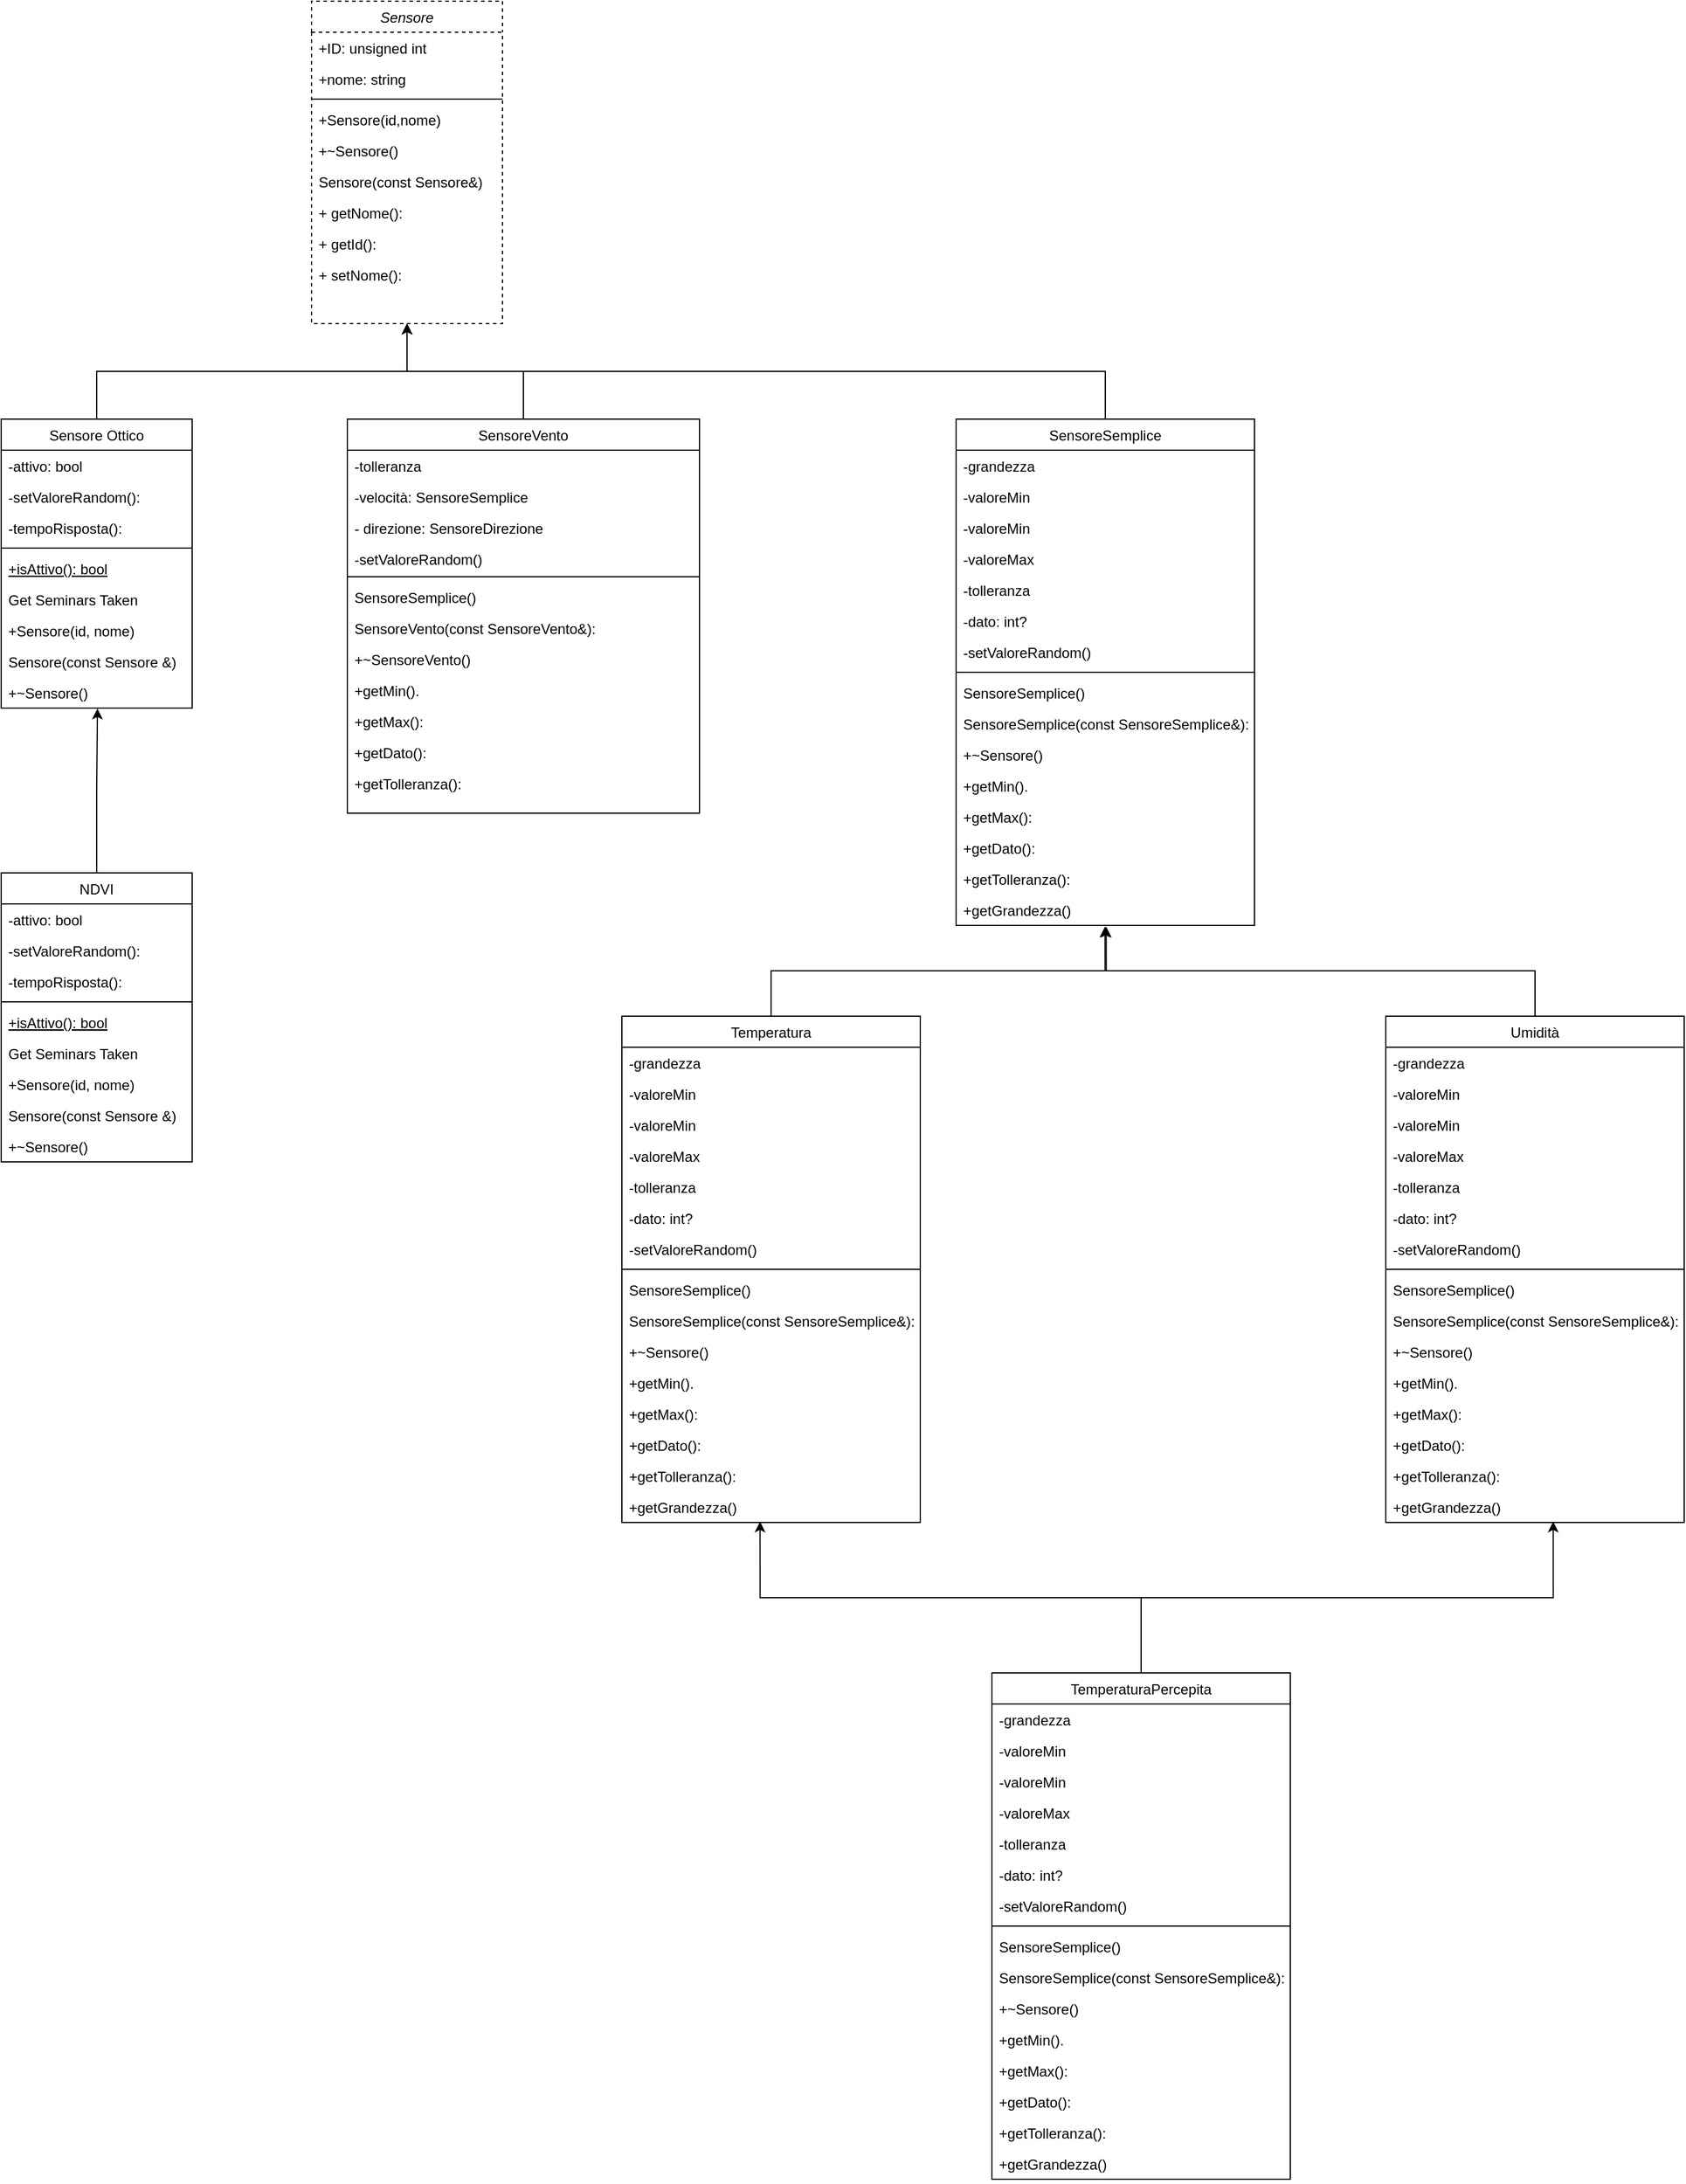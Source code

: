 <mxfile version="24.3.1" type="github">
  <diagram id="C5RBs43oDa-KdzZeNtuy" name="Page-1">
    <mxGraphModel dx="2074" dy="746" grid="1" gridSize="10" guides="1" tooltips="1" connect="1" arrows="1" fold="1" page="1" pageScale="1" pageWidth="827" pageHeight="1169" math="0" shadow="0">
      <root>
        <mxCell id="WIyWlLk6GJQsqaUBKTNV-0" />
        <mxCell id="WIyWlLk6GJQsqaUBKTNV-1" parent="WIyWlLk6GJQsqaUBKTNV-0" />
        <mxCell id="zkfFHV4jXpPFQw0GAbJ--0" value="Sensore" style="swimlane;fontStyle=2;align=center;verticalAlign=top;childLayout=stackLayout;horizontal=1;startSize=26;horizontalStack=0;resizeParent=1;resizeLast=0;collapsible=1;marginBottom=0;rounded=0;shadow=0;strokeWidth=1;dashed=1;" parent="WIyWlLk6GJQsqaUBKTNV-1" vertex="1">
          <mxGeometry x="390" y="50" width="160" height="270" as="geometry">
            <mxRectangle x="230" y="140" width="160" height="26" as="alternateBounds" />
          </mxGeometry>
        </mxCell>
        <mxCell id="zkfFHV4jXpPFQw0GAbJ--1" value="+ID: unsigned int" style="text;align=left;verticalAlign=top;spacingLeft=4;spacingRight=4;overflow=hidden;rotatable=0;points=[[0,0.5],[1,0.5]];portConstraint=eastwest;" parent="zkfFHV4jXpPFQw0GAbJ--0" vertex="1">
          <mxGeometry y="26" width="160" height="26" as="geometry" />
        </mxCell>
        <mxCell id="zkfFHV4jXpPFQw0GAbJ--2" value="+nome: string" style="text;align=left;verticalAlign=top;spacingLeft=4;spacingRight=4;overflow=hidden;rotatable=0;points=[[0,0.5],[1,0.5]];portConstraint=eastwest;rounded=0;shadow=0;html=0;" parent="zkfFHV4jXpPFQw0GAbJ--0" vertex="1">
          <mxGeometry y="52" width="160" height="26" as="geometry" />
        </mxCell>
        <mxCell id="zkfFHV4jXpPFQw0GAbJ--4" value="" style="line;html=1;strokeWidth=1;align=left;verticalAlign=middle;spacingTop=-1;spacingLeft=3;spacingRight=3;rotatable=0;labelPosition=right;points=[];portConstraint=eastwest;" parent="zkfFHV4jXpPFQw0GAbJ--0" vertex="1">
          <mxGeometry y="78" width="160" height="8" as="geometry" />
        </mxCell>
        <mxCell id="zkfFHV4jXpPFQw0GAbJ--5" value="+Sensore(id,nome)" style="text;align=left;verticalAlign=top;spacingLeft=4;spacingRight=4;overflow=hidden;rotatable=0;points=[[0,0.5],[1,0.5]];portConstraint=eastwest;" parent="zkfFHV4jXpPFQw0GAbJ--0" vertex="1">
          <mxGeometry y="86" width="160" height="26" as="geometry" />
        </mxCell>
        <mxCell id="AxRM9cbiCT73EP6zyEeg-0" value="+~Sensore()" style="text;align=left;verticalAlign=top;spacingLeft=4;spacingRight=4;overflow=hidden;rotatable=0;points=[[0,0.5],[1,0.5]];portConstraint=eastwest;" parent="zkfFHV4jXpPFQw0GAbJ--0" vertex="1">
          <mxGeometry y="112" width="160" height="26" as="geometry" />
        </mxCell>
        <mxCell id="AxRM9cbiCT73EP6zyEeg-1" value="Sensore(const Sensore&amp;amp;)" style="text;strokeColor=none;fillColor=none;align=left;verticalAlign=top;spacingLeft=4;spacingRight=4;overflow=hidden;rotatable=0;points=[[0,0.5],[1,0.5]];portConstraint=eastwest;whiteSpace=wrap;html=1;" parent="zkfFHV4jXpPFQw0GAbJ--0" vertex="1">
          <mxGeometry y="138" width="160" height="26" as="geometry" />
        </mxCell>
        <mxCell id="AxRM9cbiCT73EP6zyEeg-2" value="+ getNome():&amp;nbsp;" style="text;strokeColor=none;fillColor=none;align=left;verticalAlign=top;spacingLeft=4;spacingRight=4;overflow=hidden;rotatable=0;points=[[0,0.5],[1,0.5]];portConstraint=eastwest;whiteSpace=wrap;html=1;" parent="zkfFHV4jXpPFQw0GAbJ--0" vertex="1">
          <mxGeometry y="164" width="160" height="26" as="geometry" />
        </mxCell>
        <mxCell id="AxRM9cbiCT73EP6zyEeg-3" value="+ getId():&amp;nbsp;" style="text;strokeColor=none;fillColor=none;align=left;verticalAlign=top;spacingLeft=4;spacingRight=4;overflow=hidden;rotatable=0;points=[[0,0.5],[1,0.5]];portConstraint=eastwest;whiteSpace=wrap;html=1;dashed=1;" parent="zkfFHV4jXpPFQw0GAbJ--0" vertex="1">
          <mxGeometry y="190" width="160" height="26" as="geometry" />
        </mxCell>
        <mxCell id="AxRM9cbiCT73EP6zyEeg-4" value="+ setNome():&amp;nbsp;" style="text;strokeColor=none;fillColor=none;align=left;verticalAlign=top;spacingLeft=4;spacingRight=4;overflow=hidden;rotatable=0;points=[[0,0.5],[1,0.5]];portConstraint=eastwest;whiteSpace=wrap;html=1;" parent="zkfFHV4jXpPFQw0GAbJ--0" vertex="1">
          <mxGeometry y="216" width="160" height="26" as="geometry" />
        </mxCell>
        <mxCell id="r5KGYuu5yckSPK76WvNz-46" style="edgeStyle=orthogonalEdgeStyle;rounded=0;orthogonalLoop=1;jettySize=auto;html=1;entryX=0.5;entryY=1;entryDx=0;entryDy=0;" parent="WIyWlLk6GJQsqaUBKTNV-1" source="zkfFHV4jXpPFQw0GAbJ--6" target="zkfFHV4jXpPFQw0GAbJ--0" edge="1">
          <mxGeometry relative="1" as="geometry">
            <Array as="points">
              <mxPoint x="210" y="360" />
              <mxPoint x="470" y="360" />
            </Array>
          </mxGeometry>
        </mxCell>
        <mxCell id="zkfFHV4jXpPFQw0GAbJ--6" value="Sensore Ottico" style="swimlane;fontStyle=0;align=center;verticalAlign=top;childLayout=stackLayout;horizontal=1;startSize=26;horizontalStack=0;resizeParent=1;resizeLast=0;collapsible=1;marginBottom=0;rounded=0;shadow=0;strokeWidth=1;" parent="WIyWlLk6GJQsqaUBKTNV-1" vertex="1">
          <mxGeometry x="130" y="400" width="160" height="242" as="geometry">
            <mxRectangle x="130" y="380" width="160" height="26" as="alternateBounds" />
          </mxGeometry>
        </mxCell>
        <mxCell id="zkfFHV4jXpPFQw0GAbJ--7" value="-attivo: bool" style="text;align=left;verticalAlign=top;spacingLeft=4;spacingRight=4;overflow=hidden;rotatable=0;points=[[0,0.5],[1,0.5]];portConstraint=eastwest;" parent="zkfFHV4jXpPFQw0GAbJ--6" vertex="1">
          <mxGeometry y="26" width="160" height="26" as="geometry" />
        </mxCell>
        <mxCell id="zkfFHV4jXpPFQw0GAbJ--22" value="-setValoreRandom():" style="text;align=left;verticalAlign=top;spacingLeft=4;spacingRight=4;overflow=hidden;rotatable=0;points=[[0,0.5],[1,0.5]];portConstraint=eastwest;rounded=0;shadow=0;html=0;" parent="zkfFHV4jXpPFQw0GAbJ--6" vertex="1">
          <mxGeometry y="52" width="160" height="26" as="geometry" />
        </mxCell>
        <mxCell id="zkfFHV4jXpPFQw0GAbJ--8" value="-tempoRisposta():" style="text;align=left;verticalAlign=top;spacingLeft=4;spacingRight=4;overflow=hidden;rotatable=0;points=[[0,0.5],[1,0.5]];portConstraint=eastwest;rounded=0;shadow=0;html=0;" parent="zkfFHV4jXpPFQw0GAbJ--6" vertex="1">
          <mxGeometry y="78" width="160" height="26" as="geometry" />
        </mxCell>
        <mxCell id="zkfFHV4jXpPFQw0GAbJ--9" value="" style="line;html=1;strokeWidth=1;align=left;verticalAlign=middle;spacingTop=-1;spacingLeft=3;spacingRight=3;rotatable=0;labelPosition=right;points=[];portConstraint=eastwest;" parent="zkfFHV4jXpPFQw0GAbJ--6" vertex="1">
          <mxGeometry y="104" width="160" height="8" as="geometry" />
        </mxCell>
        <mxCell id="zkfFHV4jXpPFQw0GAbJ--10" value="+isAttivo(): bool" style="text;align=left;verticalAlign=top;spacingLeft=4;spacingRight=4;overflow=hidden;rotatable=0;points=[[0,0.5],[1,0.5]];portConstraint=eastwest;fontStyle=4" parent="zkfFHV4jXpPFQw0GAbJ--6" vertex="1">
          <mxGeometry y="112" width="160" height="26" as="geometry" />
        </mxCell>
        <mxCell id="zkfFHV4jXpPFQw0GAbJ--11" value="Get Seminars Taken" style="text;align=left;verticalAlign=top;spacingLeft=4;spacingRight=4;overflow=hidden;rotatable=0;points=[[0,0.5],[1,0.5]];portConstraint=eastwest;" parent="zkfFHV4jXpPFQw0GAbJ--6" vertex="1">
          <mxGeometry y="138" width="160" height="26" as="geometry" />
        </mxCell>
        <mxCell id="AxRM9cbiCT73EP6zyEeg-51" value="+Sensore(id, nome)" style="text;align=left;verticalAlign=top;spacingLeft=4;spacingRight=4;overflow=hidden;rotatable=0;points=[[0,0.5],[1,0.5]];portConstraint=eastwest;" parent="zkfFHV4jXpPFQw0GAbJ--6" vertex="1">
          <mxGeometry y="164" width="160" height="26" as="geometry" />
        </mxCell>
        <mxCell id="AxRM9cbiCT73EP6zyEeg-53" value="Sensore(const Sensore &amp;amp;)" style="text;strokeColor=none;fillColor=none;align=left;verticalAlign=top;spacingLeft=4;spacingRight=4;overflow=hidden;rotatable=0;points=[[0,0.5],[1,0.5]];portConstraint=eastwest;whiteSpace=wrap;html=1;" parent="zkfFHV4jXpPFQw0GAbJ--6" vertex="1">
          <mxGeometry y="190" width="160" height="26" as="geometry" />
        </mxCell>
        <mxCell id="AxRM9cbiCT73EP6zyEeg-52" value="+~Sensore()" style="text;align=left;verticalAlign=top;spacingLeft=4;spacingRight=4;overflow=hidden;rotatable=0;points=[[0,0.5],[1,0.5]];portConstraint=eastwest;" parent="zkfFHV4jXpPFQw0GAbJ--6" vertex="1">
          <mxGeometry y="216" width="160" height="26" as="geometry" />
        </mxCell>
        <mxCell id="r5KGYuu5yckSPK76WvNz-45" style="edgeStyle=orthogonalEdgeStyle;rounded=0;orthogonalLoop=1;jettySize=auto;html=1;entryX=0.5;entryY=1;entryDx=0;entryDy=0;" parent="WIyWlLk6GJQsqaUBKTNV-1" source="zkfFHV4jXpPFQw0GAbJ--17" target="zkfFHV4jXpPFQw0GAbJ--0" edge="1">
          <mxGeometry relative="1" as="geometry">
            <Array as="points">
              <mxPoint x="1055" y="360" />
              <mxPoint x="470" y="360" />
            </Array>
          </mxGeometry>
        </mxCell>
        <mxCell id="zkfFHV4jXpPFQw0GAbJ--17" value="SensoreSemplice" style="swimlane;fontStyle=0;align=center;verticalAlign=top;childLayout=stackLayout;horizontal=1;startSize=26;horizontalStack=0;resizeParent=1;resizeLast=0;collapsible=1;marginBottom=0;rounded=0;shadow=0;strokeWidth=1;" parent="WIyWlLk6GJQsqaUBKTNV-1" vertex="1">
          <mxGeometry x="930" y="400" width="250" height="424" as="geometry">
            <mxRectangle x="550" y="140" width="160" height="26" as="alternateBounds" />
          </mxGeometry>
        </mxCell>
        <mxCell id="zkfFHV4jXpPFQw0GAbJ--18" value="-grandezza" style="text;align=left;verticalAlign=top;spacingLeft=4;spacingRight=4;overflow=hidden;rotatable=0;points=[[0,0.5],[1,0.5]];portConstraint=eastwest;" parent="zkfFHV4jXpPFQw0GAbJ--17" vertex="1">
          <mxGeometry y="26" width="250" height="26" as="geometry" />
        </mxCell>
        <mxCell id="r5KGYuu5yckSPK76WvNz-0" value="-valoreMin" style="text;align=left;verticalAlign=top;spacingLeft=4;spacingRight=4;overflow=hidden;rotatable=0;points=[[0,0.5],[1,0.5]];portConstraint=eastwest;rounded=0;shadow=0;html=0;" parent="zkfFHV4jXpPFQw0GAbJ--17" vertex="1">
          <mxGeometry y="52" width="250" height="26" as="geometry" />
        </mxCell>
        <mxCell id="zkfFHV4jXpPFQw0GAbJ--19" value="-valoreMin" style="text;align=left;verticalAlign=top;spacingLeft=4;spacingRight=4;overflow=hidden;rotatable=0;points=[[0,0.5],[1,0.5]];portConstraint=eastwest;rounded=0;shadow=0;html=0;" parent="zkfFHV4jXpPFQw0GAbJ--17" vertex="1">
          <mxGeometry y="78" width="250" height="26" as="geometry" />
        </mxCell>
        <mxCell id="zkfFHV4jXpPFQw0GAbJ--20" value="-valoreMax" style="text;align=left;verticalAlign=top;spacingLeft=4;spacingRight=4;overflow=hidden;rotatable=0;points=[[0,0.5],[1,0.5]];portConstraint=eastwest;rounded=0;shadow=0;html=0;" parent="zkfFHV4jXpPFQw0GAbJ--17" vertex="1">
          <mxGeometry y="104" width="250" height="26" as="geometry" />
        </mxCell>
        <mxCell id="zkfFHV4jXpPFQw0GAbJ--21" value="-tolleranza" style="text;align=left;verticalAlign=top;spacingLeft=4;spacingRight=4;overflow=hidden;rotatable=0;points=[[0,0.5],[1,0.5]];portConstraint=eastwest;rounded=0;shadow=0;html=0;" parent="zkfFHV4jXpPFQw0GAbJ--17" vertex="1">
          <mxGeometry y="130" width="250" height="26" as="geometry" />
        </mxCell>
        <mxCell id="AxRM9cbiCT73EP6zyEeg-10" value="-dato: int?" style="text;strokeColor=none;fillColor=none;align=left;verticalAlign=top;spacingLeft=4;spacingRight=4;overflow=hidden;rotatable=0;points=[[0,0.5],[1,0.5]];portConstraint=eastwest;whiteSpace=wrap;html=1;" parent="zkfFHV4jXpPFQw0GAbJ--17" vertex="1">
          <mxGeometry y="156" width="250" height="26" as="geometry" />
        </mxCell>
        <mxCell id="AxRM9cbiCT73EP6zyEeg-28" value="-setValoreRandom()" style="text;align=left;verticalAlign=top;spacingLeft=4;spacingRight=4;overflow=hidden;rotatable=0;points=[[0,0.5],[1,0.5]];portConstraint=eastwest;rounded=0;shadow=0;html=0;" parent="zkfFHV4jXpPFQw0GAbJ--17" vertex="1">
          <mxGeometry y="182" width="250" height="26" as="geometry" />
        </mxCell>
        <mxCell id="zkfFHV4jXpPFQw0GAbJ--23" value="" style="line;html=1;strokeWidth=1;align=left;verticalAlign=middle;spacingTop=-1;spacingLeft=3;spacingRight=3;rotatable=0;labelPosition=right;points=[];portConstraint=eastwest;" parent="zkfFHV4jXpPFQw0GAbJ--17" vertex="1">
          <mxGeometry y="208" width="250" height="8" as="geometry" />
        </mxCell>
        <mxCell id="zkfFHV4jXpPFQw0GAbJ--24" value="SensoreSemplice()" style="text;align=left;verticalAlign=top;spacingLeft=4;spacingRight=4;overflow=hidden;rotatable=0;points=[[0,0.5],[1,0.5]];portConstraint=eastwest;" parent="zkfFHV4jXpPFQw0GAbJ--17" vertex="1">
          <mxGeometry y="216" width="250" height="26" as="geometry" />
        </mxCell>
        <mxCell id="zkfFHV4jXpPFQw0GAbJ--25" value="SensoreSemplice(const SensoreSemplice&amp;):" style="text;align=left;verticalAlign=top;spacingLeft=4;spacingRight=4;overflow=hidden;rotatable=0;points=[[0,0.5],[1,0.5]];portConstraint=eastwest;" parent="zkfFHV4jXpPFQw0GAbJ--17" vertex="1">
          <mxGeometry y="242" width="250" height="26" as="geometry" />
        </mxCell>
        <mxCell id="AxRM9cbiCT73EP6zyEeg-11" value="+~Sensore()" style="text;align=left;verticalAlign=top;spacingLeft=4;spacingRight=4;overflow=hidden;rotatable=0;points=[[0,0.5],[1,0.5]];portConstraint=eastwest;" parent="zkfFHV4jXpPFQw0GAbJ--17" vertex="1">
          <mxGeometry y="268" width="250" height="26" as="geometry" />
        </mxCell>
        <mxCell id="AxRM9cbiCT73EP6zyEeg-6" value="+getMin()." style="text;strokeColor=none;fillColor=none;align=left;verticalAlign=top;spacingLeft=4;spacingRight=4;overflow=hidden;rotatable=0;points=[[0,0.5],[1,0.5]];portConstraint=eastwest;whiteSpace=wrap;html=1;" parent="zkfFHV4jXpPFQw0GAbJ--17" vertex="1">
          <mxGeometry y="294" width="250" height="26" as="geometry" />
        </mxCell>
        <mxCell id="AxRM9cbiCT73EP6zyEeg-5" value="+getMax():" style="text;strokeColor=none;fillColor=none;align=left;verticalAlign=top;spacingLeft=4;spacingRight=4;overflow=hidden;rotatable=0;points=[[0,0.5],[1,0.5]];portConstraint=eastwest;whiteSpace=wrap;html=1;" parent="zkfFHV4jXpPFQw0GAbJ--17" vertex="1">
          <mxGeometry y="320" width="250" height="26" as="geometry" />
        </mxCell>
        <mxCell id="AxRM9cbiCT73EP6zyEeg-7" value="+getDato():" style="text;strokeColor=none;fillColor=none;align=left;verticalAlign=top;spacingLeft=4;spacingRight=4;overflow=hidden;rotatable=0;points=[[0,0.5],[1,0.5]];portConstraint=eastwest;whiteSpace=wrap;html=1;" parent="zkfFHV4jXpPFQw0GAbJ--17" vertex="1">
          <mxGeometry y="346" width="250" height="26" as="geometry" />
        </mxCell>
        <mxCell id="AxRM9cbiCT73EP6zyEeg-9" value="+getTolleranza():" style="text;strokeColor=none;fillColor=none;align=left;verticalAlign=top;spacingLeft=4;spacingRight=4;overflow=hidden;rotatable=0;points=[[0,0.5],[1,0.5]];portConstraint=eastwest;whiteSpace=wrap;html=1;" parent="zkfFHV4jXpPFQw0GAbJ--17" vertex="1">
          <mxGeometry y="372" width="250" height="26" as="geometry" />
        </mxCell>
        <mxCell id="AxRM9cbiCT73EP6zyEeg-8" value="+getGrandezza()" style="text;strokeColor=none;fillColor=none;align=left;verticalAlign=top;spacingLeft=4;spacingRight=4;overflow=hidden;rotatable=0;points=[[0,0.5],[1,0.5]];portConstraint=eastwest;whiteSpace=wrap;html=1;" parent="zkfFHV4jXpPFQw0GAbJ--17" vertex="1">
          <mxGeometry y="398" width="250" height="26" as="geometry" />
        </mxCell>
        <mxCell id="r5KGYuu5yckSPK76WvNz-47" style="edgeStyle=orthogonalEdgeStyle;rounded=0;orthogonalLoop=1;jettySize=auto;html=1;entryX=0.5;entryY=1;entryDx=0;entryDy=0;" parent="WIyWlLk6GJQsqaUBKTNV-1" source="AxRM9cbiCT73EP6zyEeg-12" target="zkfFHV4jXpPFQw0GAbJ--0" edge="1">
          <mxGeometry relative="1" as="geometry" />
        </mxCell>
        <mxCell id="AxRM9cbiCT73EP6zyEeg-12" value="SensoreVento" style="swimlane;fontStyle=0;align=center;verticalAlign=top;childLayout=stackLayout;horizontal=1;startSize=26;horizontalStack=0;resizeParent=1;resizeLast=0;collapsible=1;marginBottom=0;rounded=0;shadow=0;strokeWidth=1;" parent="WIyWlLk6GJQsqaUBKTNV-1" vertex="1">
          <mxGeometry x="420" y="400" width="295" height="330" as="geometry">
            <mxRectangle x="550" y="140" width="160" height="26" as="alternateBounds" />
          </mxGeometry>
        </mxCell>
        <mxCell id="AxRM9cbiCT73EP6zyEeg-16" value="-tolleranza" style="text;align=left;verticalAlign=top;spacingLeft=4;spacingRight=4;overflow=hidden;rotatable=0;points=[[0,0.5],[1,0.5]];portConstraint=eastwest;rounded=0;shadow=0;html=0;" parent="AxRM9cbiCT73EP6zyEeg-12" vertex="1">
          <mxGeometry y="26" width="295" height="26" as="geometry" />
        </mxCell>
        <mxCell id="AxRM9cbiCT73EP6zyEeg-17" value="-velocità: SensoreSemplice" style="text;strokeColor=none;fillColor=none;align=left;verticalAlign=top;spacingLeft=4;spacingRight=4;overflow=hidden;rotatable=0;points=[[0,0.5],[1,0.5]];portConstraint=eastwest;whiteSpace=wrap;html=1;" parent="AxRM9cbiCT73EP6zyEeg-12" vertex="1">
          <mxGeometry y="52" width="295" height="26" as="geometry" />
        </mxCell>
        <mxCell id="AxRM9cbiCT73EP6zyEeg-46" value="- direzione: SensoreDirezione" style="text;strokeColor=none;fillColor=none;align=left;verticalAlign=top;spacingLeft=4;spacingRight=4;overflow=hidden;rotatable=0;points=[[0,0.5],[1,0.5]];portConstraint=eastwest;whiteSpace=wrap;html=1;" parent="AxRM9cbiCT73EP6zyEeg-12" vertex="1">
          <mxGeometry y="78" width="295" height="26" as="geometry" />
        </mxCell>
        <mxCell id="AxRM9cbiCT73EP6zyEeg-18" value="-setValoreRandom()" style="text;align=left;verticalAlign=top;spacingLeft=4;spacingRight=4;overflow=hidden;rotatable=0;points=[[0,0.5],[1,0.5]];portConstraint=eastwest;rounded=0;shadow=0;html=0;" parent="AxRM9cbiCT73EP6zyEeg-12" vertex="1">
          <mxGeometry y="104" width="295" height="24" as="geometry" />
        </mxCell>
        <mxCell id="AxRM9cbiCT73EP6zyEeg-19" value="" style="line;html=1;strokeWidth=1;align=left;verticalAlign=middle;spacingTop=-1;spacingLeft=3;spacingRight=3;rotatable=0;labelPosition=right;points=[];portConstraint=eastwest;" parent="AxRM9cbiCT73EP6zyEeg-12" vertex="1">
          <mxGeometry y="128" width="295" height="8" as="geometry" />
        </mxCell>
        <mxCell id="AxRM9cbiCT73EP6zyEeg-20" value="SensoreSemplice()" style="text;align=left;verticalAlign=top;spacingLeft=4;spacingRight=4;overflow=hidden;rotatable=0;points=[[0,0.5],[1,0.5]];portConstraint=eastwest;" parent="AxRM9cbiCT73EP6zyEeg-12" vertex="1">
          <mxGeometry y="136" width="295" height="26" as="geometry" />
        </mxCell>
        <mxCell id="AxRM9cbiCT73EP6zyEeg-21" value="SensoreVento(const SensoreVento&amp;):" style="text;align=left;verticalAlign=top;spacingLeft=4;spacingRight=4;overflow=hidden;rotatable=0;points=[[0,0.5],[1,0.5]];portConstraint=eastwest;" parent="AxRM9cbiCT73EP6zyEeg-12" vertex="1">
          <mxGeometry y="162" width="295" height="26" as="geometry" />
        </mxCell>
        <mxCell id="AxRM9cbiCT73EP6zyEeg-22" value="+~SensoreVento()" style="text;align=left;verticalAlign=top;spacingLeft=4;spacingRight=4;overflow=hidden;rotatable=0;points=[[0,0.5],[1,0.5]];portConstraint=eastwest;" parent="AxRM9cbiCT73EP6zyEeg-12" vertex="1">
          <mxGeometry y="188" width="295" height="26" as="geometry" />
        </mxCell>
        <mxCell id="AxRM9cbiCT73EP6zyEeg-23" value="+getMin()." style="text;strokeColor=none;fillColor=none;align=left;verticalAlign=top;spacingLeft=4;spacingRight=4;overflow=hidden;rotatable=0;points=[[0,0.5],[1,0.5]];portConstraint=eastwest;whiteSpace=wrap;html=1;" parent="AxRM9cbiCT73EP6zyEeg-12" vertex="1">
          <mxGeometry y="214" width="295" height="26" as="geometry" />
        </mxCell>
        <mxCell id="AxRM9cbiCT73EP6zyEeg-24" value="+getMax():" style="text;strokeColor=none;fillColor=none;align=left;verticalAlign=top;spacingLeft=4;spacingRight=4;overflow=hidden;rotatable=0;points=[[0,0.5],[1,0.5]];portConstraint=eastwest;whiteSpace=wrap;html=1;" parent="AxRM9cbiCT73EP6zyEeg-12" vertex="1">
          <mxGeometry y="240" width="295" height="26" as="geometry" />
        </mxCell>
        <mxCell id="AxRM9cbiCT73EP6zyEeg-25" value="+getDato():" style="text;strokeColor=none;fillColor=none;align=left;verticalAlign=top;spacingLeft=4;spacingRight=4;overflow=hidden;rotatable=0;points=[[0,0.5],[1,0.5]];portConstraint=eastwest;whiteSpace=wrap;html=1;" parent="AxRM9cbiCT73EP6zyEeg-12" vertex="1">
          <mxGeometry y="266" width="295" height="26" as="geometry" />
        </mxCell>
        <mxCell id="AxRM9cbiCT73EP6zyEeg-26" value="+getTolleranza():" style="text;strokeColor=none;fillColor=none;align=left;verticalAlign=top;spacingLeft=4;spacingRight=4;overflow=hidden;rotatable=0;points=[[0,0.5],[1,0.5]];portConstraint=eastwest;whiteSpace=wrap;html=1;" parent="AxRM9cbiCT73EP6zyEeg-12" vertex="1">
          <mxGeometry y="292" width="295" height="26" as="geometry" />
        </mxCell>
        <mxCell id="r5KGYuu5yckSPK76WvNz-1" value="Temperatura" style="swimlane;fontStyle=0;align=center;verticalAlign=top;childLayout=stackLayout;horizontal=1;startSize=26;horizontalStack=0;resizeParent=1;resizeLast=0;collapsible=1;marginBottom=0;rounded=0;shadow=0;strokeWidth=1;" parent="WIyWlLk6GJQsqaUBKTNV-1" vertex="1">
          <mxGeometry x="650" y="900" width="250" height="424" as="geometry">
            <mxRectangle x="550" y="140" width="160" height="26" as="alternateBounds" />
          </mxGeometry>
        </mxCell>
        <mxCell id="r5KGYuu5yckSPK76WvNz-2" value="-grandezza" style="text;align=left;verticalAlign=top;spacingLeft=4;spacingRight=4;overflow=hidden;rotatable=0;points=[[0,0.5],[1,0.5]];portConstraint=eastwest;" parent="r5KGYuu5yckSPK76WvNz-1" vertex="1">
          <mxGeometry y="26" width="250" height="26" as="geometry" />
        </mxCell>
        <mxCell id="r5KGYuu5yckSPK76WvNz-3" value="-valoreMin" style="text;align=left;verticalAlign=top;spacingLeft=4;spacingRight=4;overflow=hidden;rotatable=0;points=[[0,0.5],[1,0.5]];portConstraint=eastwest;rounded=0;shadow=0;html=0;" parent="r5KGYuu5yckSPK76WvNz-1" vertex="1">
          <mxGeometry y="52" width="250" height="26" as="geometry" />
        </mxCell>
        <mxCell id="r5KGYuu5yckSPK76WvNz-4" value="-valoreMin" style="text;align=left;verticalAlign=top;spacingLeft=4;spacingRight=4;overflow=hidden;rotatable=0;points=[[0,0.5],[1,0.5]];portConstraint=eastwest;rounded=0;shadow=0;html=0;" parent="r5KGYuu5yckSPK76WvNz-1" vertex="1">
          <mxGeometry y="78" width="250" height="26" as="geometry" />
        </mxCell>
        <mxCell id="r5KGYuu5yckSPK76WvNz-5" value="-valoreMax" style="text;align=left;verticalAlign=top;spacingLeft=4;spacingRight=4;overflow=hidden;rotatable=0;points=[[0,0.5],[1,0.5]];portConstraint=eastwest;rounded=0;shadow=0;html=0;" parent="r5KGYuu5yckSPK76WvNz-1" vertex="1">
          <mxGeometry y="104" width="250" height="26" as="geometry" />
        </mxCell>
        <mxCell id="r5KGYuu5yckSPK76WvNz-6" value="-tolleranza" style="text;align=left;verticalAlign=top;spacingLeft=4;spacingRight=4;overflow=hidden;rotatable=0;points=[[0,0.5],[1,0.5]];portConstraint=eastwest;rounded=0;shadow=0;html=0;" parent="r5KGYuu5yckSPK76WvNz-1" vertex="1">
          <mxGeometry y="130" width="250" height="26" as="geometry" />
        </mxCell>
        <mxCell id="r5KGYuu5yckSPK76WvNz-7" value="-dato: int?" style="text;strokeColor=none;fillColor=none;align=left;verticalAlign=top;spacingLeft=4;spacingRight=4;overflow=hidden;rotatable=0;points=[[0,0.5],[1,0.5]];portConstraint=eastwest;whiteSpace=wrap;html=1;" parent="r5KGYuu5yckSPK76WvNz-1" vertex="1">
          <mxGeometry y="156" width="250" height="26" as="geometry" />
        </mxCell>
        <mxCell id="r5KGYuu5yckSPK76WvNz-8" value="-setValoreRandom()" style="text;align=left;verticalAlign=top;spacingLeft=4;spacingRight=4;overflow=hidden;rotatable=0;points=[[0,0.5],[1,0.5]];portConstraint=eastwest;rounded=0;shadow=0;html=0;" parent="r5KGYuu5yckSPK76WvNz-1" vertex="1">
          <mxGeometry y="182" width="250" height="26" as="geometry" />
        </mxCell>
        <mxCell id="r5KGYuu5yckSPK76WvNz-9" value="" style="line;html=1;strokeWidth=1;align=left;verticalAlign=middle;spacingTop=-1;spacingLeft=3;spacingRight=3;rotatable=0;labelPosition=right;points=[];portConstraint=eastwest;" parent="r5KGYuu5yckSPK76WvNz-1" vertex="1">
          <mxGeometry y="208" width="250" height="8" as="geometry" />
        </mxCell>
        <mxCell id="r5KGYuu5yckSPK76WvNz-10" value="SensoreSemplice()" style="text;align=left;verticalAlign=top;spacingLeft=4;spacingRight=4;overflow=hidden;rotatable=0;points=[[0,0.5],[1,0.5]];portConstraint=eastwest;" parent="r5KGYuu5yckSPK76WvNz-1" vertex="1">
          <mxGeometry y="216" width="250" height="26" as="geometry" />
        </mxCell>
        <mxCell id="r5KGYuu5yckSPK76WvNz-11" value="SensoreSemplice(const SensoreSemplice&amp;):" style="text;align=left;verticalAlign=top;spacingLeft=4;spacingRight=4;overflow=hidden;rotatable=0;points=[[0,0.5],[1,0.5]];portConstraint=eastwest;" parent="r5KGYuu5yckSPK76WvNz-1" vertex="1">
          <mxGeometry y="242" width="250" height="26" as="geometry" />
        </mxCell>
        <mxCell id="r5KGYuu5yckSPK76WvNz-12" value="+~Sensore()" style="text;align=left;verticalAlign=top;spacingLeft=4;spacingRight=4;overflow=hidden;rotatable=0;points=[[0,0.5],[1,0.5]];portConstraint=eastwest;" parent="r5KGYuu5yckSPK76WvNz-1" vertex="1">
          <mxGeometry y="268" width="250" height="26" as="geometry" />
        </mxCell>
        <mxCell id="r5KGYuu5yckSPK76WvNz-13" value="+getMin()." style="text;strokeColor=none;fillColor=none;align=left;verticalAlign=top;spacingLeft=4;spacingRight=4;overflow=hidden;rotatable=0;points=[[0,0.5],[1,0.5]];portConstraint=eastwest;whiteSpace=wrap;html=1;" parent="r5KGYuu5yckSPK76WvNz-1" vertex="1">
          <mxGeometry y="294" width="250" height="26" as="geometry" />
        </mxCell>
        <mxCell id="r5KGYuu5yckSPK76WvNz-14" value="+getMax():" style="text;strokeColor=none;fillColor=none;align=left;verticalAlign=top;spacingLeft=4;spacingRight=4;overflow=hidden;rotatable=0;points=[[0,0.5],[1,0.5]];portConstraint=eastwest;whiteSpace=wrap;html=1;" parent="r5KGYuu5yckSPK76WvNz-1" vertex="1">
          <mxGeometry y="320" width="250" height="26" as="geometry" />
        </mxCell>
        <mxCell id="r5KGYuu5yckSPK76WvNz-15" value="+getDato():" style="text;strokeColor=none;fillColor=none;align=left;verticalAlign=top;spacingLeft=4;spacingRight=4;overflow=hidden;rotatable=0;points=[[0,0.5],[1,0.5]];portConstraint=eastwest;whiteSpace=wrap;html=1;" parent="r5KGYuu5yckSPK76WvNz-1" vertex="1">
          <mxGeometry y="346" width="250" height="26" as="geometry" />
        </mxCell>
        <mxCell id="r5KGYuu5yckSPK76WvNz-16" value="+getTolleranza():" style="text;strokeColor=none;fillColor=none;align=left;verticalAlign=top;spacingLeft=4;spacingRight=4;overflow=hidden;rotatable=0;points=[[0,0.5],[1,0.5]];portConstraint=eastwest;whiteSpace=wrap;html=1;" parent="r5KGYuu5yckSPK76WvNz-1" vertex="1">
          <mxGeometry y="372" width="250" height="26" as="geometry" />
        </mxCell>
        <mxCell id="r5KGYuu5yckSPK76WvNz-17" value="+getGrandezza()" style="text;strokeColor=none;fillColor=none;align=left;verticalAlign=top;spacingLeft=4;spacingRight=4;overflow=hidden;rotatable=0;points=[[0,0.5],[1,0.5]];portConstraint=eastwest;whiteSpace=wrap;html=1;" parent="r5KGYuu5yckSPK76WvNz-1" vertex="1">
          <mxGeometry y="398" width="250" height="26" as="geometry" />
        </mxCell>
        <mxCell id="r5KGYuu5yckSPK76WvNz-18" value="Umidità" style="swimlane;fontStyle=0;align=center;verticalAlign=top;childLayout=stackLayout;horizontal=1;startSize=26;horizontalStack=0;resizeParent=1;resizeLast=0;collapsible=1;marginBottom=0;rounded=0;shadow=0;strokeWidth=1;" parent="WIyWlLk6GJQsqaUBKTNV-1" vertex="1">
          <mxGeometry x="1290" y="900" width="250" height="424" as="geometry">
            <mxRectangle x="550" y="140" width="160" height="26" as="alternateBounds" />
          </mxGeometry>
        </mxCell>
        <mxCell id="r5KGYuu5yckSPK76WvNz-19" value="-grandezza" style="text;align=left;verticalAlign=top;spacingLeft=4;spacingRight=4;overflow=hidden;rotatable=0;points=[[0,0.5],[1,0.5]];portConstraint=eastwest;" parent="r5KGYuu5yckSPK76WvNz-18" vertex="1">
          <mxGeometry y="26" width="250" height="26" as="geometry" />
        </mxCell>
        <mxCell id="r5KGYuu5yckSPK76WvNz-20" value="-valoreMin" style="text;align=left;verticalAlign=top;spacingLeft=4;spacingRight=4;overflow=hidden;rotatable=0;points=[[0,0.5],[1,0.5]];portConstraint=eastwest;rounded=0;shadow=0;html=0;" parent="r5KGYuu5yckSPK76WvNz-18" vertex="1">
          <mxGeometry y="52" width="250" height="26" as="geometry" />
        </mxCell>
        <mxCell id="r5KGYuu5yckSPK76WvNz-21" value="-valoreMin" style="text;align=left;verticalAlign=top;spacingLeft=4;spacingRight=4;overflow=hidden;rotatable=0;points=[[0,0.5],[1,0.5]];portConstraint=eastwest;rounded=0;shadow=0;html=0;" parent="r5KGYuu5yckSPK76WvNz-18" vertex="1">
          <mxGeometry y="78" width="250" height="26" as="geometry" />
        </mxCell>
        <mxCell id="r5KGYuu5yckSPK76WvNz-22" value="-valoreMax" style="text;align=left;verticalAlign=top;spacingLeft=4;spacingRight=4;overflow=hidden;rotatable=0;points=[[0,0.5],[1,0.5]];portConstraint=eastwest;rounded=0;shadow=0;html=0;" parent="r5KGYuu5yckSPK76WvNz-18" vertex="1">
          <mxGeometry y="104" width="250" height="26" as="geometry" />
        </mxCell>
        <mxCell id="r5KGYuu5yckSPK76WvNz-23" value="-tolleranza" style="text;align=left;verticalAlign=top;spacingLeft=4;spacingRight=4;overflow=hidden;rotatable=0;points=[[0,0.5],[1,0.5]];portConstraint=eastwest;rounded=0;shadow=0;html=0;" parent="r5KGYuu5yckSPK76WvNz-18" vertex="1">
          <mxGeometry y="130" width="250" height="26" as="geometry" />
        </mxCell>
        <mxCell id="r5KGYuu5yckSPK76WvNz-24" value="-dato: int?" style="text;strokeColor=none;fillColor=none;align=left;verticalAlign=top;spacingLeft=4;spacingRight=4;overflow=hidden;rotatable=0;points=[[0,0.5],[1,0.5]];portConstraint=eastwest;whiteSpace=wrap;html=1;" parent="r5KGYuu5yckSPK76WvNz-18" vertex="1">
          <mxGeometry y="156" width="250" height="26" as="geometry" />
        </mxCell>
        <mxCell id="r5KGYuu5yckSPK76WvNz-25" value="-setValoreRandom()" style="text;align=left;verticalAlign=top;spacingLeft=4;spacingRight=4;overflow=hidden;rotatable=0;points=[[0,0.5],[1,0.5]];portConstraint=eastwest;rounded=0;shadow=0;html=0;" parent="r5KGYuu5yckSPK76WvNz-18" vertex="1">
          <mxGeometry y="182" width="250" height="26" as="geometry" />
        </mxCell>
        <mxCell id="r5KGYuu5yckSPK76WvNz-26" value="" style="line;html=1;strokeWidth=1;align=left;verticalAlign=middle;spacingTop=-1;spacingLeft=3;spacingRight=3;rotatable=0;labelPosition=right;points=[];portConstraint=eastwest;" parent="r5KGYuu5yckSPK76WvNz-18" vertex="1">
          <mxGeometry y="208" width="250" height="8" as="geometry" />
        </mxCell>
        <mxCell id="r5KGYuu5yckSPK76WvNz-27" value="SensoreSemplice()" style="text;align=left;verticalAlign=top;spacingLeft=4;spacingRight=4;overflow=hidden;rotatable=0;points=[[0,0.5],[1,0.5]];portConstraint=eastwest;" parent="r5KGYuu5yckSPK76WvNz-18" vertex="1">
          <mxGeometry y="216" width="250" height="26" as="geometry" />
        </mxCell>
        <mxCell id="r5KGYuu5yckSPK76WvNz-28" value="SensoreSemplice(const SensoreSemplice&amp;):" style="text;align=left;verticalAlign=top;spacingLeft=4;spacingRight=4;overflow=hidden;rotatable=0;points=[[0,0.5],[1,0.5]];portConstraint=eastwest;" parent="r5KGYuu5yckSPK76WvNz-18" vertex="1">
          <mxGeometry y="242" width="250" height="26" as="geometry" />
        </mxCell>
        <mxCell id="r5KGYuu5yckSPK76WvNz-29" value="+~Sensore()" style="text;align=left;verticalAlign=top;spacingLeft=4;spacingRight=4;overflow=hidden;rotatable=0;points=[[0,0.5],[1,0.5]];portConstraint=eastwest;" parent="r5KGYuu5yckSPK76WvNz-18" vertex="1">
          <mxGeometry y="268" width="250" height="26" as="geometry" />
        </mxCell>
        <mxCell id="r5KGYuu5yckSPK76WvNz-30" value="+getMin()." style="text;strokeColor=none;fillColor=none;align=left;verticalAlign=top;spacingLeft=4;spacingRight=4;overflow=hidden;rotatable=0;points=[[0,0.5],[1,0.5]];portConstraint=eastwest;whiteSpace=wrap;html=1;" parent="r5KGYuu5yckSPK76WvNz-18" vertex="1">
          <mxGeometry y="294" width="250" height="26" as="geometry" />
        </mxCell>
        <mxCell id="r5KGYuu5yckSPK76WvNz-31" value="+getMax():" style="text;strokeColor=none;fillColor=none;align=left;verticalAlign=top;spacingLeft=4;spacingRight=4;overflow=hidden;rotatable=0;points=[[0,0.5],[1,0.5]];portConstraint=eastwest;whiteSpace=wrap;html=1;" parent="r5KGYuu5yckSPK76WvNz-18" vertex="1">
          <mxGeometry y="320" width="250" height="26" as="geometry" />
        </mxCell>
        <mxCell id="r5KGYuu5yckSPK76WvNz-32" value="+getDato():" style="text;strokeColor=none;fillColor=none;align=left;verticalAlign=top;spacingLeft=4;spacingRight=4;overflow=hidden;rotatable=0;points=[[0,0.5],[1,0.5]];portConstraint=eastwest;whiteSpace=wrap;html=1;" parent="r5KGYuu5yckSPK76WvNz-18" vertex="1">
          <mxGeometry y="346" width="250" height="26" as="geometry" />
        </mxCell>
        <mxCell id="r5KGYuu5yckSPK76WvNz-33" value="+getTolleranza():" style="text;strokeColor=none;fillColor=none;align=left;verticalAlign=top;spacingLeft=4;spacingRight=4;overflow=hidden;rotatable=0;points=[[0,0.5],[1,0.5]];portConstraint=eastwest;whiteSpace=wrap;html=1;" parent="r5KGYuu5yckSPK76WvNz-18" vertex="1">
          <mxGeometry y="372" width="250" height="26" as="geometry" />
        </mxCell>
        <mxCell id="r5KGYuu5yckSPK76WvNz-34" value="+getGrandezza()" style="text;strokeColor=none;fillColor=none;align=left;verticalAlign=top;spacingLeft=4;spacingRight=4;overflow=hidden;rotatable=0;points=[[0,0.5],[1,0.5]];portConstraint=eastwest;whiteSpace=wrap;html=1;" parent="r5KGYuu5yckSPK76WvNz-18" vertex="1">
          <mxGeometry y="398" width="250" height="26" as="geometry" />
        </mxCell>
        <mxCell id="r5KGYuu5yckSPK76WvNz-43" style="edgeStyle=orthogonalEdgeStyle;rounded=0;orthogonalLoop=1;jettySize=auto;html=1;entryX=0.503;entryY=1.038;entryDx=0;entryDy=0;entryPerimeter=0;" parent="WIyWlLk6GJQsqaUBKTNV-1" source="r5KGYuu5yckSPK76WvNz-18" target="AxRM9cbiCT73EP6zyEeg-8" edge="1">
          <mxGeometry relative="1" as="geometry" />
        </mxCell>
        <mxCell id="r5KGYuu5yckSPK76WvNz-44" style="edgeStyle=orthogonalEdgeStyle;rounded=0;orthogonalLoop=1;jettySize=auto;html=1;entryX=0.499;entryY=1.038;entryDx=0;entryDy=0;entryPerimeter=0;" parent="WIyWlLk6GJQsqaUBKTNV-1" source="r5KGYuu5yckSPK76WvNz-1" target="AxRM9cbiCT73EP6zyEeg-8" edge="1">
          <mxGeometry relative="1" as="geometry" />
        </mxCell>
        <mxCell id="r5KGYuu5yckSPK76WvNz-48" value="TemperaturaPercepita" style="swimlane;fontStyle=0;align=center;verticalAlign=top;childLayout=stackLayout;horizontal=1;startSize=26;horizontalStack=0;resizeParent=1;resizeLast=0;collapsible=1;marginBottom=0;rounded=0;shadow=0;strokeWidth=1;" parent="WIyWlLk6GJQsqaUBKTNV-1" vertex="1">
          <mxGeometry x="960" y="1450" width="250" height="424" as="geometry">
            <mxRectangle x="550" y="140" width="160" height="26" as="alternateBounds" />
          </mxGeometry>
        </mxCell>
        <mxCell id="r5KGYuu5yckSPK76WvNz-49" value="-grandezza" style="text;align=left;verticalAlign=top;spacingLeft=4;spacingRight=4;overflow=hidden;rotatable=0;points=[[0,0.5],[1,0.5]];portConstraint=eastwest;" parent="r5KGYuu5yckSPK76WvNz-48" vertex="1">
          <mxGeometry y="26" width="250" height="26" as="geometry" />
        </mxCell>
        <mxCell id="r5KGYuu5yckSPK76WvNz-50" value="-valoreMin" style="text;align=left;verticalAlign=top;spacingLeft=4;spacingRight=4;overflow=hidden;rotatable=0;points=[[0,0.5],[1,0.5]];portConstraint=eastwest;rounded=0;shadow=0;html=0;" parent="r5KGYuu5yckSPK76WvNz-48" vertex="1">
          <mxGeometry y="52" width="250" height="26" as="geometry" />
        </mxCell>
        <mxCell id="r5KGYuu5yckSPK76WvNz-51" value="-valoreMin" style="text;align=left;verticalAlign=top;spacingLeft=4;spacingRight=4;overflow=hidden;rotatable=0;points=[[0,0.5],[1,0.5]];portConstraint=eastwest;rounded=0;shadow=0;html=0;" parent="r5KGYuu5yckSPK76WvNz-48" vertex="1">
          <mxGeometry y="78" width="250" height="26" as="geometry" />
        </mxCell>
        <mxCell id="r5KGYuu5yckSPK76WvNz-52" value="-valoreMax" style="text;align=left;verticalAlign=top;spacingLeft=4;spacingRight=4;overflow=hidden;rotatable=0;points=[[0,0.5],[1,0.5]];portConstraint=eastwest;rounded=0;shadow=0;html=0;" parent="r5KGYuu5yckSPK76WvNz-48" vertex="1">
          <mxGeometry y="104" width="250" height="26" as="geometry" />
        </mxCell>
        <mxCell id="r5KGYuu5yckSPK76WvNz-53" value="-tolleranza" style="text;align=left;verticalAlign=top;spacingLeft=4;spacingRight=4;overflow=hidden;rotatable=0;points=[[0,0.5],[1,0.5]];portConstraint=eastwest;rounded=0;shadow=0;html=0;" parent="r5KGYuu5yckSPK76WvNz-48" vertex="1">
          <mxGeometry y="130" width="250" height="26" as="geometry" />
        </mxCell>
        <mxCell id="r5KGYuu5yckSPK76WvNz-54" value="-dato: int?" style="text;strokeColor=none;fillColor=none;align=left;verticalAlign=top;spacingLeft=4;spacingRight=4;overflow=hidden;rotatable=0;points=[[0,0.5],[1,0.5]];portConstraint=eastwest;whiteSpace=wrap;html=1;" parent="r5KGYuu5yckSPK76WvNz-48" vertex="1">
          <mxGeometry y="156" width="250" height="26" as="geometry" />
        </mxCell>
        <mxCell id="r5KGYuu5yckSPK76WvNz-55" value="-setValoreRandom()" style="text;align=left;verticalAlign=top;spacingLeft=4;spacingRight=4;overflow=hidden;rotatable=0;points=[[0,0.5],[1,0.5]];portConstraint=eastwest;rounded=0;shadow=0;html=0;" parent="r5KGYuu5yckSPK76WvNz-48" vertex="1">
          <mxGeometry y="182" width="250" height="26" as="geometry" />
        </mxCell>
        <mxCell id="r5KGYuu5yckSPK76WvNz-56" value="" style="line;html=1;strokeWidth=1;align=left;verticalAlign=middle;spacingTop=-1;spacingLeft=3;spacingRight=3;rotatable=0;labelPosition=right;points=[];portConstraint=eastwest;" parent="r5KGYuu5yckSPK76WvNz-48" vertex="1">
          <mxGeometry y="208" width="250" height="8" as="geometry" />
        </mxCell>
        <mxCell id="r5KGYuu5yckSPK76WvNz-57" value="SensoreSemplice()" style="text;align=left;verticalAlign=top;spacingLeft=4;spacingRight=4;overflow=hidden;rotatable=0;points=[[0,0.5],[1,0.5]];portConstraint=eastwest;" parent="r5KGYuu5yckSPK76WvNz-48" vertex="1">
          <mxGeometry y="216" width="250" height="26" as="geometry" />
        </mxCell>
        <mxCell id="r5KGYuu5yckSPK76WvNz-58" value="SensoreSemplice(const SensoreSemplice&amp;):" style="text;align=left;verticalAlign=top;spacingLeft=4;spacingRight=4;overflow=hidden;rotatable=0;points=[[0,0.5],[1,0.5]];portConstraint=eastwest;" parent="r5KGYuu5yckSPK76WvNz-48" vertex="1">
          <mxGeometry y="242" width="250" height="26" as="geometry" />
        </mxCell>
        <mxCell id="r5KGYuu5yckSPK76WvNz-59" value="+~Sensore()" style="text;align=left;verticalAlign=top;spacingLeft=4;spacingRight=4;overflow=hidden;rotatable=0;points=[[0,0.5],[1,0.5]];portConstraint=eastwest;" parent="r5KGYuu5yckSPK76WvNz-48" vertex="1">
          <mxGeometry y="268" width="250" height="26" as="geometry" />
        </mxCell>
        <mxCell id="r5KGYuu5yckSPK76WvNz-60" value="+getMin()." style="text;strokeColor=none;fillColor=none;align=left;verticalAlign=top;spacingLeft=4;spacingRight=4;overflow=hidden;rotatable=0;points=[[0,0.5],[1,0.5]];portConstraint=eastwest;whiteSpace=wrap;html=1;" parent="r5KGYuu5yckSPK76WvNz-48" vertex="1">
          <mxGeometry y="294" width="250" height="26" as="geometry" />
        </mxCell>
        <mxCell id="r5KGYuu5yckSPK76WvNz-61" value="+getMax():" style="text;strokeColor=none;fillColor=none;align=left;verticalAlign=top;spacingLeft=4;spacingRight=4;overflow=hidden;rotatable=0;points=[[0,0.5],[1,0.5]];portConstraint=eastwest;whiteSpace=wrap;html=1;" parent="r5KGYuu5yckSPK76WvNz-48" vertex="1">
          <mxGeometry y="320" width="250" height="26" as="geometry" />
        </mxCell>
        <mxCell id="r5KGYuu5yckSPK76WvNz-62" value="+getDato():" style="text;strokeColor=none;fillColor=none;align=left;verticalAlign=top;spacingLeft=4;spacingRight=4;overflow=hidden;rotatable=0;points=[[0,0.5],[1,0.5]];portConstraint=eastwest;whiteSpace=wrap;html=1;" parent="r5KGYuu5yckSPK76WvNz-48" vertex="1">
          <mxGeometry y="346" width="250" height="26" as="geometry" />
        </mxCell>
        <mxCell id="r5KGYuu5yckSPK76WvNz-63" value="+getTolleranza():" style="text;strokeColor=none;fillColor=none;align=left;verticalAlign=top;spacingLeft=4;spacingRight=4;overflow=hidden;rotatable=0;points=[[0,0.5],[1,0.5]];portConstraint=eastwest;whiteSpace=wrap;html=1;" parent="r5KGYuu5yckSPK76WvNz-48" vertex="1">
          <mxGeometry y="372" width="250" height="26" as="geometry" />
        </mxCell>
        <mxCell id="r5KGYuu5yckSPK76WvNz-64" value="+getGrandezza()" style="text;strokeColor=none;fillColor=none;align=left;verticalAlign=top;spacingLeft=4;spacingRight=4;overflow=hidden;rotatable=0;points=[[0,0.5],[1,0.5]];portConstraint=eastwest;whiteSpace=wrap;html=1;" parent="r5KGYuu5yckSPK76WvNz-48" vertex="1">
          <mxGeometry y="398" width="250" height="26" as="geometry" />
        </mxCell>
        <mxCell id="r5KGYuu5yckSPK76WvNz-66" style="edgeStyle=orthogonalEdgeStyle;rounded=0;orthogonalLoop=1;jettySize=auto;html=1;entryX=0.561;entryY=0.971;entryDx=0;entryDy=0;entryPerimeter=0;" parent="WIyWlLk6GJQsqaUBKTNV-1" source="r5KGYuu5yckSPK76WvNz-48" target="r5KGYuu5yckSPK76WvNz-34" edge="1">
          <mxGeometry relative="1" as="geometry" />
        </mxCell>
        <mxCell id="r5KGYuu5yckSPK76WvNz-67" style="edgeStyle=orthogonalEdgeStyle;rounded=0;orthogonalLoop=1;jettySize=auto;html=1;entryX=0.463;entryY=0.971;entryDx=0;entryDy=0;entryPerimeter=0;" parent="WIyWlLk6GJQsqaUBKTNV-1" source="r5KGYuu5yckSPK76WvNz-48" target="r5KGYuu5yckSPK76WvNz-17" edge="1">
          <mxGeometry relative="1" as="geometry" />
        </mxCell>
        <mxCell id="r5KGYuu5yckSPK76WvNz-69" value="NDVI" style="swimlane;fontStyle=0;align=center;verticalAlign=top;childLayout=stackLayout;horizontal=1;startSize=26;horizontalStack=0;resizeParent=1;resizeLast=0;collapsible=1;marginBottom=0;rounded=0;shadow=0;strokeWidth=1;" parent="WIyWlLk6GJQsqaUBKTNV-1" vertex="1">
          <mxGeometry x="130" y="780" width="160" height="242" as="geometry">
            <mxRectangle x="130" y="380" width="160" height="26" as="alternateBounds" />
          </mxGeometry>
        </mxCell>
        <mxCell id="r5KGYuu5yckSPK76WvNz-70" value="-attivo: bool" style="text;align=left;verticalAlign=top;spacingLeft=4;spacingRight=4;overflow=hidden;rotatable=0;points=[[0,0.5],[1,0.5]];portConstraint=eastwest;" parent="r5KGYuu5yckSPK76WvNz-69" vertex="1">
          <mxGeometry y="26" width="160" height="26" as="geometry" />
        </mxCell>
        <mxCell id="r5KGYuu5yckSPK76WvNz-71" value="-setValoreRandom():" style="text;align=left;verticalAlign=top;spacingLeft=4;spacingRight=4;overflow=hidden;rotatable=0;points=[[0,0.5],[1,0.5]];portConstraint=eastwest;rounded=0;shadow=0;html=0;" parent="r5KGYuu5yckSPK76WvNz-69" vertex="1">
          <mxGeometry y="52" width="160" height="26" as="geometry" />
        </mxCell>
        <mxCell id="r5KGYuu5yckSPK76WvNz-72" value="-tempoRisposta():" style="text;align=left;verticalAlign=top;spacingLeft=4;spacingRight=4;overflow=hidden;rotatable=0;points=[[0,0.5],[1,0.5]];portConstraint=eastwest;rounded=0;shadow=0;html=0;" parent="r5KGYuu5yckSPK76WvNz-69" vertex="1">
          <mxGeometry y="78" width="160" height="26" as="geometry" />
        </mxCell>
        <mxCell id="r5KGYuu5yckSPK76WvNz-73" value="" style="line;html=1;strokeWidth=1;align=left;verticalAlign=middle;spacingTop=-1;spacingLeft=3;spacingRight=3;rotatable=0;labelPosition=right;points=[];portConstraint=eastwest;" parent="r5KGYuu5yckSPK76WvNz-69" vertex="1">
          <mxGeometry y="104" width="160" height="8" as="geometry" />
        </mxCell>
        <mxCell id="r5KGYuu5yckSPK76WvNz-74" value="+isAttivo(): bool" style="text;align=left;verticalAlign=top;spacingLeft=4;spacingRight=4;overflow=hidden;rotatable=0;points=[[0,0.5],[1,0.5]];portConstraint=eastwest;fontStyle=4" parent="r5KGYuu5yckSPK76WvNz-69" vertex="1">
          <mxGeometry y="112" width="160" height="26" as="geometry" />
        </mxCell>
        <mxCell id="r5KGYuu5yckSPK76WvNz-75" value="Get Seminars Taken" style="text;align=left;verticalAlign=top;spacingLeft=4;spacingRight=4;overflow=hidden;rotatable=0;points=[[0,0.5],[1,0.5]];portConstraint=eastwest;" parent="r5KGYuu5yckSPK76WvNz-69" vertex="1">
          <mxGeometry y="138" width="160" height="26" as="geometry" />
        </mxCell>
        <mxCell id="r5KGYuu5yckSPK76WvNz-76" value="+Sensore(id, nome)" style="text;align=left;verticalAlign=top;spacingLeft=4;spacingRight=4;overflow=hidden;rotatable=0;points=[[0,0.5],[1,0.5]];portConstraint=eastwest;" parent="r5KGYuu5yckSPK76WvNz-69" vertex="1">
          <mxGeometry y="164" width="160" height="26" as="geometry" />
        </mxCell>
        <mxCell id="r5KGYuu5yckSPK76WvNz-77" value="Sensore(const Sensore &amp;amp;)" style="text;strokeColor=none;fillColor=none;align=left;verticalAlign=top;spacingLeft=4;spacingRight=4;overflow=hidden;rotatable=0;points=[[0,0.5],[1,0.5]];portConstraint=eastwest;whiteSpace=wrap;html=1;" parent="r5KGYuu5yckSPK76WvNz-69" vertex="1">
          <mxGeometry y="190" width="160" height="26" as="geometry" />
        </mxCell>
        <mxCell id="r5KGYuu5yckSPK76WvNz-78" value="+~Sensore()" style="text;align=left;verticalAlign=top;spacingLeft=4;spacingRight=4;overflow=hidden;rotatable=0;points=[[0,0.5],[1,0.5]];portConstraint=eastwest;" parent="r5KGYuu5yckSPK76WvNz-69" vertex="1">
          <mxGeometry y="216" width="160" height="26" as="geometry" />
        </mxCell>
        <mxCell id="r5KGYuu5yckSPK76WvNz-79" style="edgeStyle=orthogonalEdgeStyle;rounded=0;orthogonalLoop=1;jettySize=auto;html=1;entryX=0.504;entryY=1.015;entryDx=0;entryDy=0;entryPerimeter=0;" parent="WIyWlLk6GJQsqaUBKTNV-1" source="r5KGYuu5yckSPK76WvNz-69" target="AxRM9cbiCT73EP6zyEeg-52" edge="1">
          <mxGeometry relative="1" as="geometry" />
        </mxCell>
      </root>
    </mxGraphModel>
  </diagram>
</mxfile>

